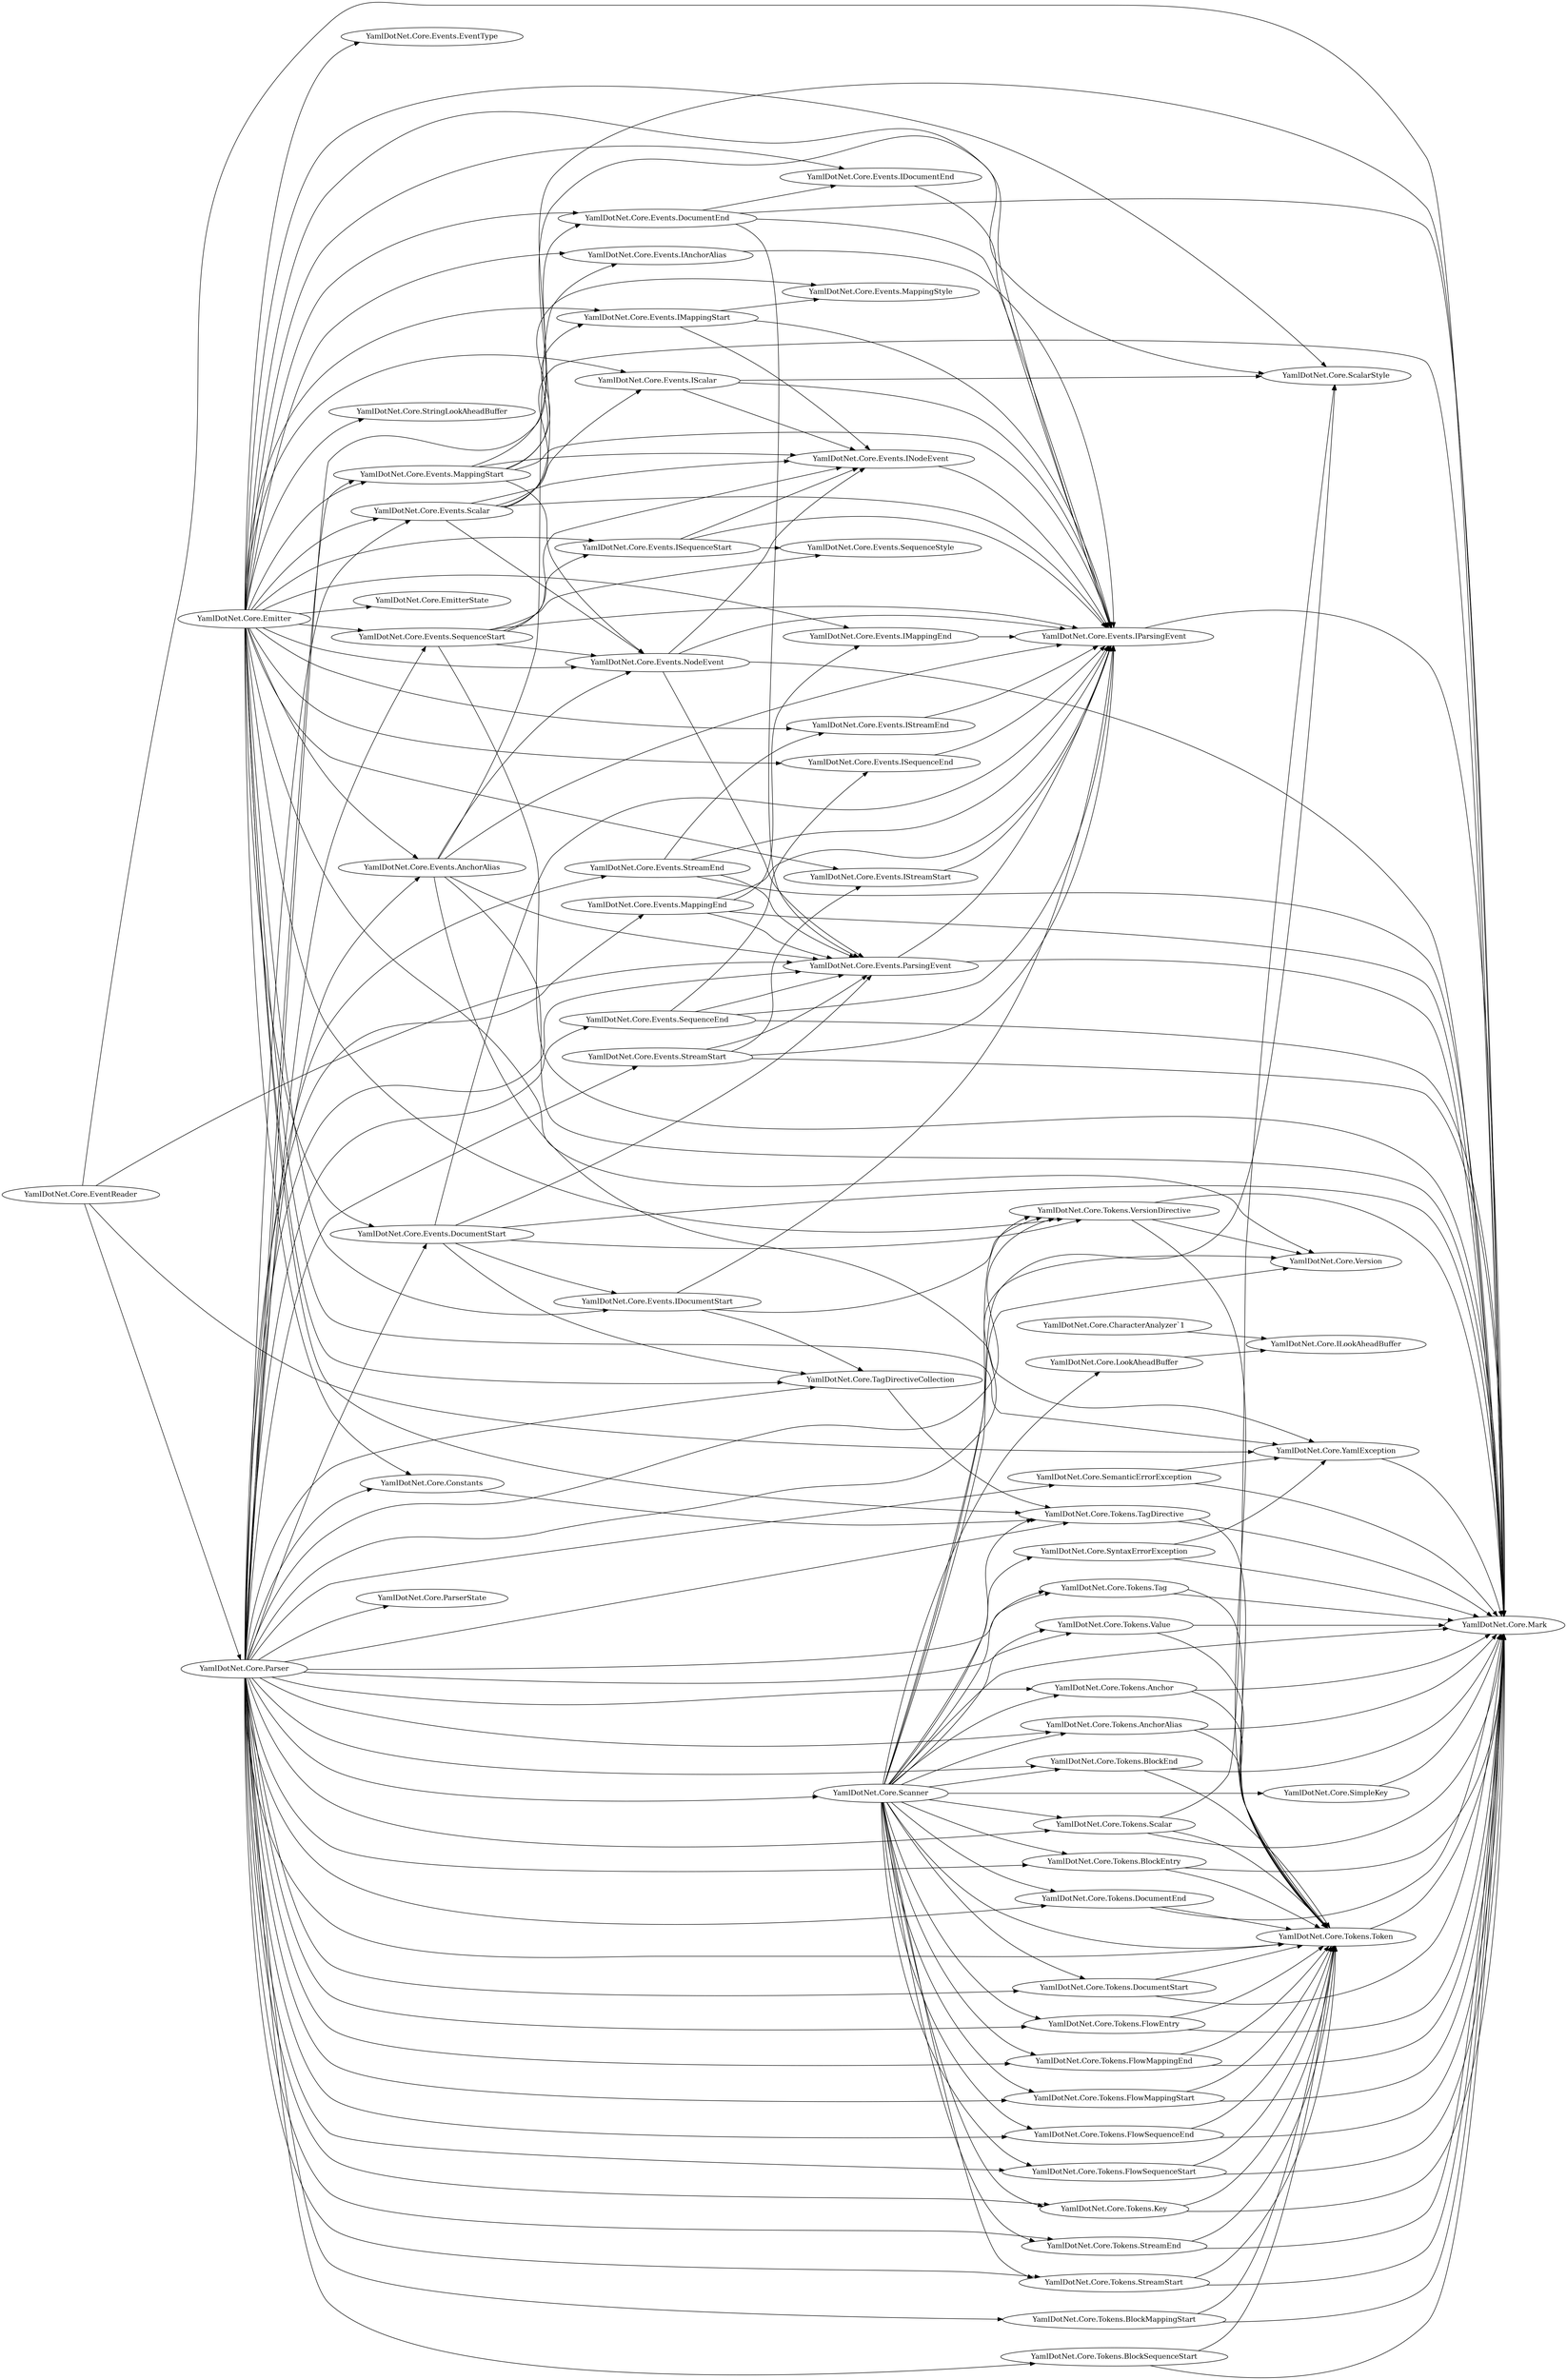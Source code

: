 digraph G {
    page="40,60"; 
    ratio=auto;
    rankdir=LR;
    fontsize=10;
   "YamlDotNet.Core.CharacterAnalyzer`1" -> { rank=none; "YamlDotNet.Core.ILookAheadBuffer" }
   "YamlDotNet.Core.Constants" -> { rank=none; "YamlDotNet.Core.Tokens.TagDirective" }
   "YamlDotNet.Core.Emitter" -> { rank=none; "YamlDotNet.Core.Constants"; "YamlDotNet.Core.EmitterState"; "YamlDotNet.Core.Events.AnchorAlias"; "YamlDotNet.Core.Events.DocumentEnd"; "YamlDotNet.Core.Events.DocumentStart"; "YamlDotNet.Core.Events.EventType"; "YamlDotNet.Core.Events.IAnchorAlias"; "YamlDotNet.Core.Events.IDocumentEnd"; "YamlDotNet.Core.Events.IDocumentStart"; "YamlDotNet.Core.Events.IMappingEnd"; "YamlDotNet.Core.Events.IMappingStart"; "YamlDotNet.Core.Events.IParsingEvent"; "YamlDotNet.Core.Events.IScalar"; "YamlDotNet.Core.Events.ISequenceEnd"; "YamlDotNet.Core.Events.ISequenceStart"; "YamlDotNet.Core.Events.IStreamEnd"; "YamlDotNet.Core.Events.IStreamStart"; "YamlDotNet.Core.Events.MappingStart"; "YamlDotNet.Core.Events.NodeEvent"; "YamlDotNet.Core.Events.Scalar"; "YamlDotNet.Core.Events.SequenceStart"; "YamlDotNet.Core.ScalarStyle"; "YamlDotNet.Core.StringLookAheadBuffer"; "YamlDotNet.Core.TagDirectiveCollection"; "YamlDotNet.Core.Tokens.TagDirective"; "YamlDotNet.Core.Tokens.VersionDirective"; "YamlDotNet.Core.Version"; "YamlDotNet.Core.YamlException" }
   "YamlDotNet.Core.EventReader" -> { rank=none; "YamlDotNet.Core.Events.ParsingEvent"; "YamlDotNet.Core.Mark"; "YamlDotNet.Core.Parser"; "YamlDotNet.Core.YamlException" }
   "YamlDotNet.Core.Events.AnchorAlias" -> { rank=none; "YamlDotNet.Core.Events.IAnchorAlias"; "YamlDotNet.Core.Events.IParsingEvent"; "YamlDotNet.Core.Events.NodeEvent"; "YamlDotNet.Core.Events.ParsingEvent"; "YamlDotNet.Core.Mark"; "YamlDotNet.Core.YamlException" }
   "YamlDotNet.Core.Events.DocumentEnd" -> { rank=none; "YamlDotNet.Core.Events.IDocumentEnd"; "YamlDotNet.Core.Events.IParsingEvent"; "YamlDotNet.Core.Events.ParsingEvent"; "YamlDotNet.Core.Mark" }
   "YamlDotNet.Core.Events.DocumentStart" -> { rank=none; "YamlDotNet.Core.Events.IDocumentStart"; "YamlDotNet.Core.Events.IParsingEvent"; "YamlDotNet.Core.Events.ParsingEvent"; "YamlDotNet.Core.Mark"; "YamlDotNet.Core.TagDirectiveCollection"; "YamlDotNet.Core.Tokens.VersionDirective" }
   "YamlDotNet.Core.Events.IAnchorAlias" -> { rank=none; "YamlDotNet.Core.Events.IParsingEvent" }
   "YamlDotNet.Core.Events.IDocumentEnd" -> { rank=none; "YamlDotNet.Core.Events.IParsingEvent" }
   "YamlDotNet.Core.Events.IDocumentStart" -> { rank=none; "YamlDotNet.Core.Events.IParsingEvent"; "YamlDotNet.Core.TagDirectiveCollection"; "YamlDotNet.Core.Tokens.VersionDirective" }
   "YamlDotNet.Core.Events.IMappingEnd" -> { rank=none; "YamlDotNet.Core.Events.IParsingEvent" }
   "YamlDotNet.Core.Events.IMappingStart" -> { rank=none; "YamlDotNet.Core.Events.INodeEvent"; "YamlDotNet.Core.Events.IParsingEvent"; "YamlDotNet.Core.Events.MappingStyle" }
   "YamlDotNet.Core.Events.INodeEvent" -> { rank=none; "YamlDotNet.Core.Events.IParsingEvent" }
   "YamlDotNet.Core.Events.IParsingEvent" -> { rank=none; "YamlDotNet.Core.Mark" }
   "YamlDotNet.Core.Events.IScalar" -> { rank=none; "YamlDotNet.Core.Events.INodeEvent"; "YamlDotNet.Core.Events.IParsingEvent"; "YamlDotNet.Core.ScalarStyle" }
   "YamlDotNet.Core.Events.ISequenceEnd" -> { rank=none; "YamlDotNet.Core.Events.IParsingEvent" }
   "YamlDotNet.Core.Events.ISequenceStart" -> { rank=none; "YamlDotNet.Core.Events.INodeEvent"; "YamlDotNet.Core.Events.IParsingEvent"; "YamlDotNet.Core.Events.SequenceStyle" }
   "YamlDotNet.Core.Events.IStreamEnd" -> { rank=none; "YamlDotNet.Core.Events.IParsingEvent" }
   "YamlDotNet.Core.Events.IStreamStart" -> { rank=none; "YamlDotNet.Core.Events.IParsingEvent" }
   "YamlDotNet.Core.Events.MappingEnd" -> { rank=none; "YamlDotNet.Core.Events.IMappingEnd"; "YamlDotNet.Core.Events.IParsingEvent"; "YamlDotNet.Core.Events.ParsingEvent"; "YamlDotNet.Core.Mark" }
   "YamlDotNet.Core.Events.MappingStart" -> { rank=none; "YamlDotNet.Core.Events.IMappingStart"; "YamlDotNet.Core.Events.INodeEvent"; "YamlDotNet.Core.Events.IParsingEvent"; "YamlDotNet.Core.Events.MappingStyle"; "YamlDotNet.Core.Events.NodeEvent"; "YamlDotNet.Core.Mark" }
   "YamlDotNet.Core.Events.NodeEvent" -> { rank=none; "YamlDotNet.Core.Events.INodeEvent"; "YamlDotNet.Core.Events.IParsingEvent"; "YamlDotNet.Core.Events.ParsingEvent"; "YamlDotNet.Core.Mark" }
   "YamlDotNet.Core.Events.ParsingEvent" -> { rank=none; "YamlDotNet.Core.Events.IParsingEvent"; "YamlDotNet.Core.Mark" }
   "YamlDotNet.Core.Events.Scalar" -> { rank=none; "YamlDotNet.Core.Events.INodeEvent"; "YamlDotNet.Core.Events.IParsingEvent"; "YamlDotNet.Core.Events.IScalar"; "YamlDotNet.Core.Events.NodeEvent"; "YamlDotNet.Core.Mark"; "YamlDotNet.Core.ScalarStyle" }
   "YamlDotNet.Core.Events.SequenceEnd" -> { rank=none; "YamlDotNet.Core.Events.IParsingEvent"; "YamlDotNet.Core.Events.ISequenceEnd"; "YamlDotNet.Core.Events.ParsingEvent"; "YamlDotNet.Core.Mark" }
   "YamlDotNet.Core.Events.SequenceStart" -> { rank=none; "YamlDotNet.Core.Events.INodeEvent"; "YamlDotNet.Core.Events.IParsingEvent"; "YamlDotNet.Core.Events.ISequenceStart"; "YamlDotNet.Core.Events.NodeEvent"; "YamlDotNet.Core.Events.SequenceStyle"; "YamlDotNet.Core.Mark" }
   "YamlDotNet.Core.Events.StreamEnd" -> { rank=none; "YamlDotNet.Core.Events.IParsingEvent"; "YamlDotNet.Core.Events.IStreamEnd"; "YamlDotNet.Core.Events.ParsingEvent"; "YamlDotNet.Core.Mark" }
   "YamlDotNet.Core.Events.StreamStart" -> { rank=none; "YamlDotNet.Core.Events.IParsingEvent"; "YamlDotNet.Core.Events.IStreamStart"; "YamlDotNet.Core.Events.ParsingEvent"; "YamlDotNet.Core.Mark" }
   "YamlDotNet.Core.LookAheadBuffer" -> { rank=none; "YamlDotNet.Core.ILookAheadBuffer" }
   "YamlDotNet.Core.Parser" -> { rank=none; "YamlDotNet.Core.Constants"; "YamlDotNet.Core.Events.AnchorAlias"; "YamlDotNet.Core.Events.DocumentEnd"; "YamlDotNet.Core.Events.DocumentStart"; "YamlDotNet.Core.Events.MappingEnd"; "YamlDotNet.Core.Events.MappingStart"; "YamlDotNet.Core.Events.ParsingEvent"; "YamlDotNet.Core.Events.Scalar"; "YamlDotNet.Core.Events.SequenceEnd"; "YamlDotNet.Core.Events.SequenceStart"; "YamlDotNet.Core.Events.StreamEnd"; "YamlDotNet.Core.Events.StreamStart"; "YamlDotNet.Core.ParserState"; "YamlDotNet.Core.Scanner"; "YamlDotNet.Core.SemanticErrorException"; "YamlDotNet.Core.TagDirectiveCollection"; "YamlDotNet.Core.Tokens.Anchor"; "YamlDotNet.Core.Tokens.AnchorAlias"; "YamlDotNet.Core.Tokens.BlockEnd"; "YamlDotNet.Core.Tokens.BlockEntry"; "YamlDotNet.Core.Tokens.BlockMappingStart"; "YamlDotNet.Core.Tokens.BlockSequenceStart"; "YamlDotNet.Core.Tokens.DocumentEnd"; "YamlDotNet.Core.Tokens.DocumentStart"; "YamlDotNet.Core.Tokens.FlowEntry"; "YamlDotNet.Core.Tokens.FlowMappingEnd"; "YamlDotNet.Core.Tokens.FlowMappingStart"; "YamlDotNet.Core.Tokens.FlowSequenceEnd"; "YamlDotNet.Core.Tokens.FlowSequenceStart"; "YamlDotNet.Core.Tokens.Key"; "YamlDotNet.Core.Tokens.Scalar"; "YamlDotNet.Core.Tokens.StreamEnd"; "YamlDotNet.Core.Tokens.StreamStart"; "YamlDotNet.Core.Tokens.Tag"; "YamlDotNet.Core.Tokens.TagDirective"; "YamlDotNet.Core.Tokens.Token"; "YamlDotNet.Core.Tokens.Value"; "YamlDotNet.Core.Tokens.VersionDirective"; "YamlDotNet.Core.Version" }
   "YamlDotNet.Core.Scanner" -> { rank=none; "YamlDotNet.Core.LookAheadBuffer"; "YamlDotNet.Core.Mark"; "YamlDotNet.Core.ScalarStyle"; "YamlDotNet.Core.SimpleKey"; "YamlDotNet.Core.SyntaxErrorException"; "YamlDotNet.Core.Tokens.Anchor"; "YamlDotNet.Core.Tokens.AnchorAlias"; "YamlDotNet.Core.Tokens.BlockEnd"; "YamlDotNet.Core.Tokens.BlockEntry"; "YamlDotNet.Core.Tokens.DocumentEnd"; "YamlDotNet.Core.Tokens.DocumentStart"; "YamlDotNet.Core.Tokens.FlowEntry"; "YamlDotNet.Core.Tokens.FlowMappingEnd"; "YamlDotNet.Core.Tokens.FlowMappingStart"; "YamlDotNet.Core.Tokens.FlowSequenceEnd"; "YamlDotNet.Core.Tokens.FlowSequenceStart"; "YamlDotNet.Core.Tokens.Key"; "YamlDotNet.Core.Tokens.Scalar"; "YamlDotNet.Core.Tokens.StreamEnd"; "YamlDotNet.Core.Tokens.StreamStart"; "YamlDotNet.Core.Tokens.Tag"; "YamlDotNet.Core.Tokens.TagDirective"; "YamlDotNet.Core.Tokens.Token"; "YamlDotNet.Core.Tokens.Value"; "YamlDotNet.Core.Tokens.VersionDirective"; "YamlDotNet.Core.Version" }
   "YamlDotNet.Core.SemanticErrorException" -> { rank=none; "YamlDotNet.Core.Mark"; "YamlDotNet.Core.YamlException" }
   "YamlDotNet.Core.SimpleKey" -> { rank=none; "YamlDotNet.Core.Mark" }
   "YamlDotNet.Core.SyntaxErrorException" -> { rank=none; "YamlDotNet.Core.Mark"; "YamlDotNet.Core.YamlException" }
   "YamlDotNet.Core.TagDirectiveCollection" -> { rank=none; "YamlDotNet.Core.Tokens.TagDirective" }
   "YamlDotNet.Core.Tokens.Anchor" -> { rank=none; "YamlDotNet.Core.Mark"; "YamlDotNet.Core.Tokens.Token" }
   "YamlDotNet.Core.Tokens.AnchorAlias" -> { rank=none; "YamlDotNet.Core.Mark"; "YamlDotNet.Core.Tokens.Token" }
   "YamlDotNet.Core.Tokens.BlockEnd" -> { rank=none; "YamlDotNet.Core.Mark"; "YamlDotNet.Core.Tokens.Token" }
   "YamlDotNet.Core.Tokens.BlockEntry" -> { rank=none; "YamlDotNet.Core.Mark"; "YamlDotNet.Core.Tokens.Token" }
   "YamlDotNet.Core.Tokens.BlockMappingStart" -> { rank=none; "YamlDotNet.Core.Mark"; "YamlDotNet.Core.Tokens.Token" }
   "YamlDotNet.Core.Tokens.BlockSequenceStart" -> { rank=none; "YamlDotNet.Core.Mark"; "YamlDotNet.Core.Tokens.Token" }
   "YamlDotNet.Core.Tokens.DocumentEnd" -> { rank=none; "YamlDotNet.Core.Mark"; "YamlDotNet.Core.Tokens.Token" }
   "YamlDotNet.Core.Tokens.DocumentStart" -> { rank=none; "YamlDotNet.Core.Mark"; "YamlDotNet.Core.Tokens.Token" }
   "YamlDotNet.Core.Tokens.FlowEntry" -> { rank=none; "YamlDotNet.Core.Mark"; "YamlDotNet.Core.Tokens.Token" }
   "YamlDotNet.Core.Tokens.FlowMappingEnd" -> { rank=none; "YamlDotNet.Core.Mark"; "YamlDotNet.Core.Tokens.Token" }
   "YamlDotNet.Core.Tokens.FlowMappingStart" -> { rank=none; "YamlDotNet.Core.Mark"; "YamlDotNet.Core.Tokens.Token" }
   "YamlDotNet.Core.Tokens.FlowSequenceEnd" -> { rank=none; "YamlDotNet.Core.Mark"; "YamlDotNet.Core.Tokens.Token" }
   "YamlDotNet.Core.Tokens.FlowSequenceStart" -> { rank=none; "YamlDotNet.Core.Mark"; "YamlDotNet.Core.Tokens.Token" }
   "YamlDotNet.Core.Tokens.Key" -> { rank=none; "YamlDotNet.Core.Mark"; "YamlDotNet.Core.Tokens.Token" }
   "YamlDotNet.Core.Tokens.Scalar" -> { rank=none; "YamlDotNet.Core.Mark"; "YamlDotNet.Core.ScalarStyle"; "YamlDotNet.Core.Tokens.Token" }
   "YamlDotNet.Core.Tokens.StreamEnd" -> { rank=none; "YamlDotNet.Core.Mark"; "YamlDotNet.Core.Tokens.Token" }
   "YamlDotNet.Core.Tokens.StreamStart" -> { rank=none; "YamlDotNet.Core.Mark"; "YamlDotNet.Core.Tokens.Token" }
   "YamlDotNet.Core.Tokens.Tag" -> { rank=none; "YamlDotNet.Core.Mark"; "YamlDotNet.Core.Tokens.Token" }
   "YamlDotNet.Core.Tokens.TagDirective" -> { rank=none; "YamlDotNet.Core.Mark"; "YamlDotNet.Core.Tokens.Token" }
   "YamlDotNet.Core.Tokens.Token" -> { rank=none; "YamlDotNet.Core.Mark" }
   "YamlDotNet.Core.Tokens.Value" -> { rank=none; "YamlDotNet.Core.Mark"; "YamlDotNet.Core.Tokens.Token" }
   "YamlDotNet.Core.Tokens.VersionDirective" -> { rank=none; "YamlDotNet.Core.Mark"; "YamlDotNet.Core.Tokens.Token"; "YamlDotNet.Core.Version" }
   "YamlDotNet.Core.YamlException" -> { rank=none; "YamlDotNet.Core.Mark" }
   }

